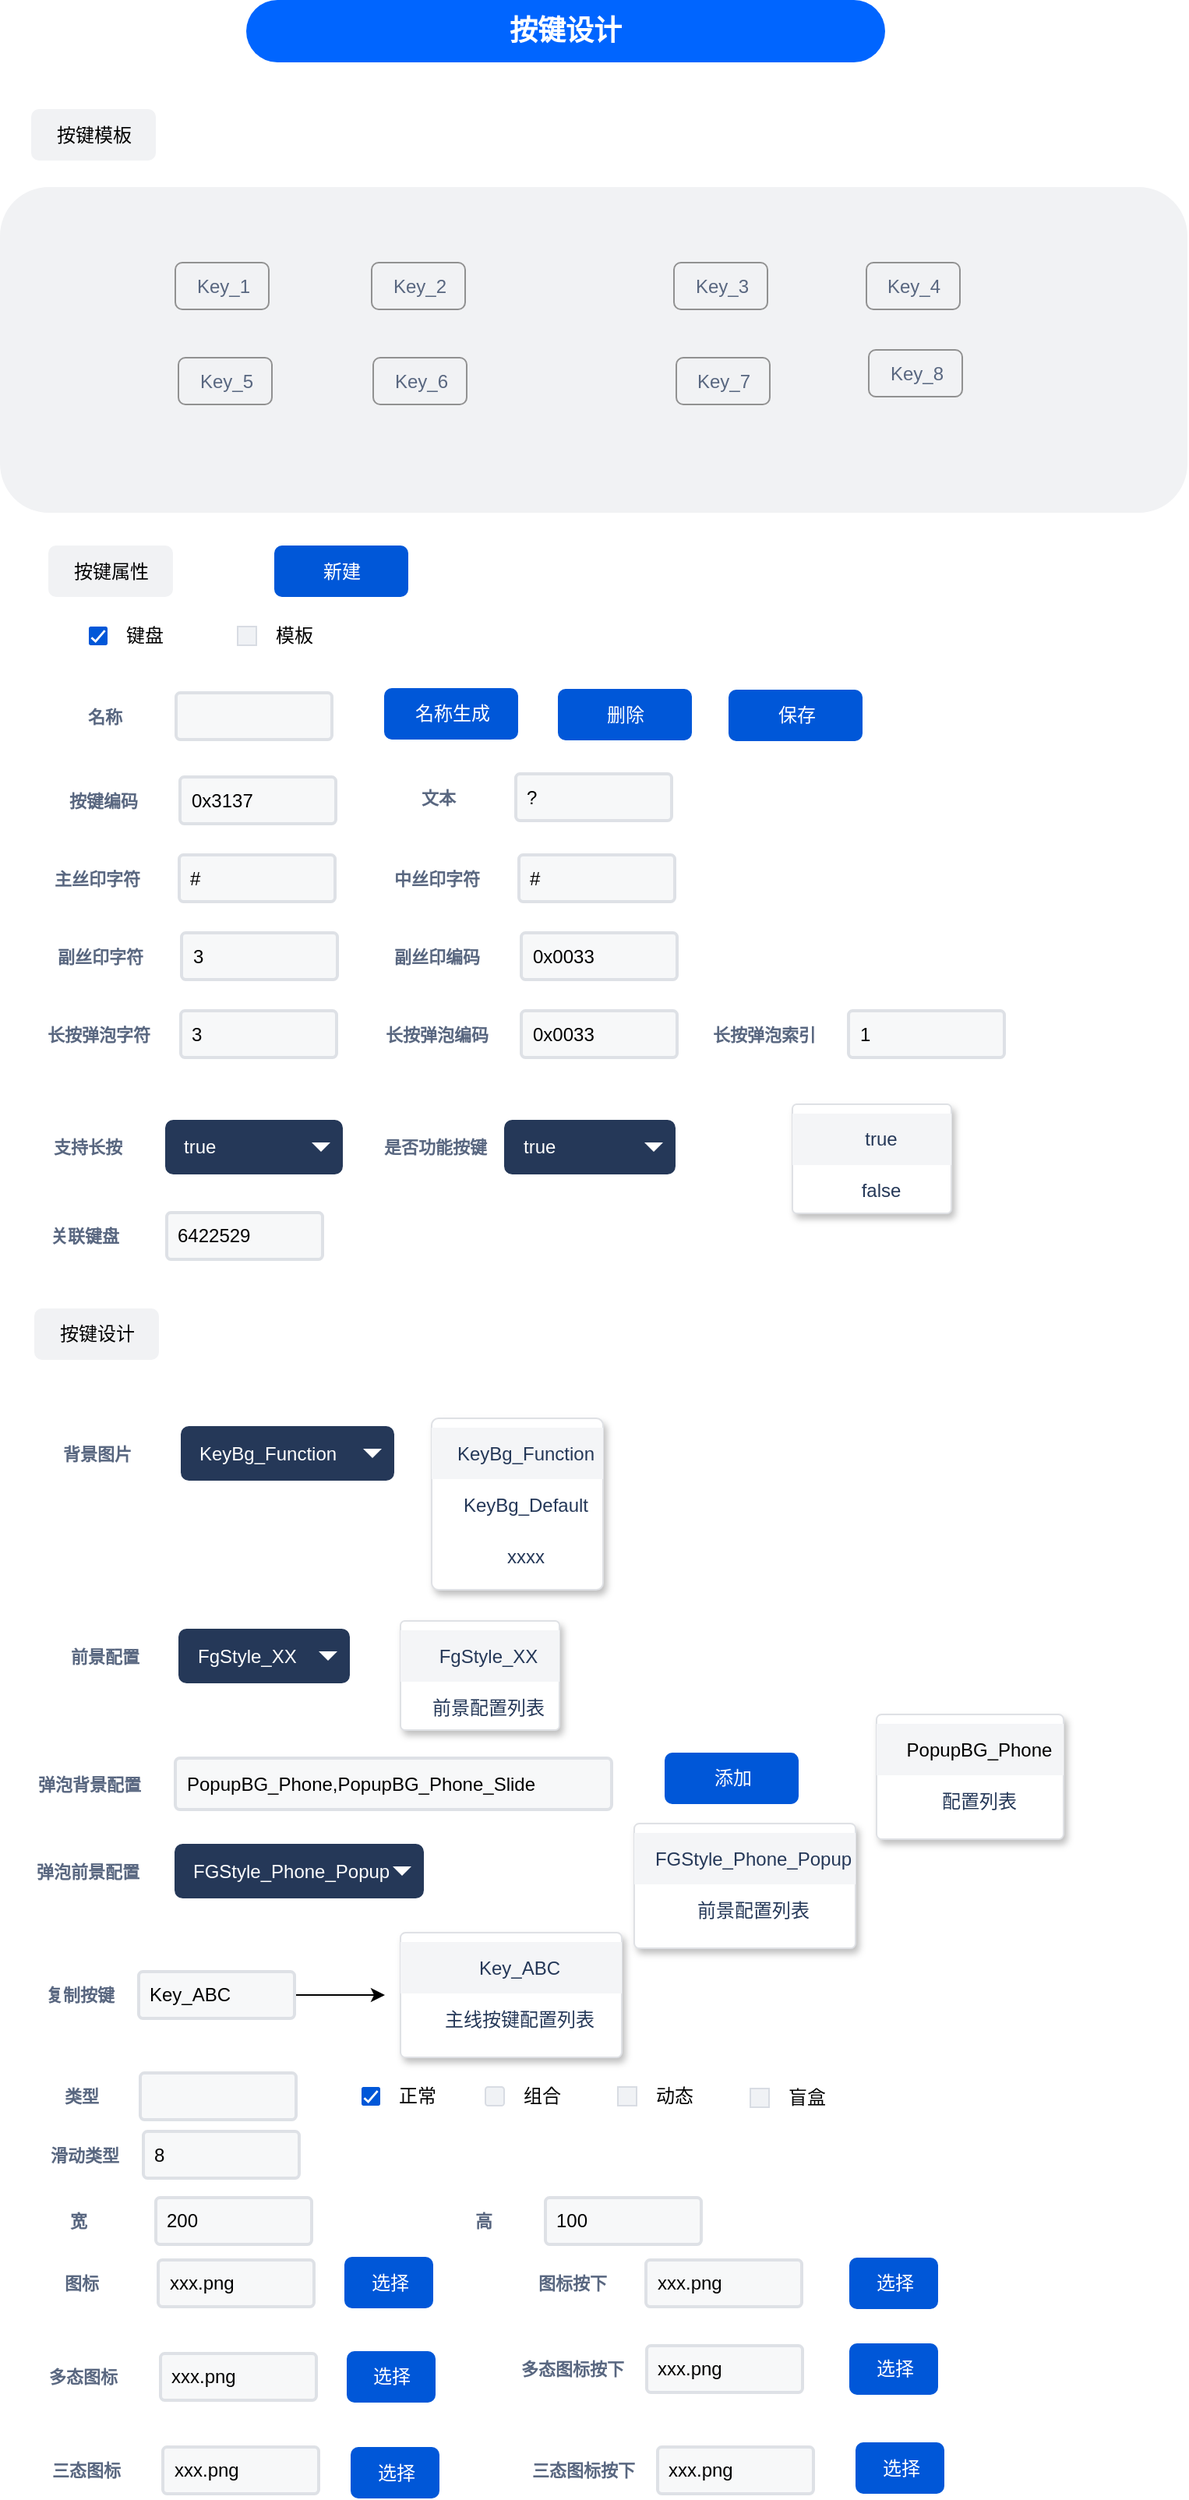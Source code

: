 <mxfile version="12.4.3" type="github" pages="1">
  <diagram id="ZXlHenDcQ8fB9-fCUqQw" name="第 1 页">
    <mxGraphModel dx="1038" dy="572" grid="1" gridSize="10" guides="1" tooltips="1" connect="1" arrows="1" fold="1" page="1" pageScale="1" pageWidth="2339" pageHeight="3300" math="0" shadow="0">
      <root>
        <mxCell id="0"/>
        <mxCell id="1" parent="0"/>
        <mxCell id="dsuj58FTNG9rejuF7BOc-1" value="按键设计" style="rounded=1;fillColor=#0065FF;strokeColor=none;html=1;fontColor=#ffffff;align=center;verticalAlign=middle;whiteSpace=wrap;fontSize=18;fontStyle=1;arcSize=50" parent="1" vertex="1">
          <mxGeometry x="260" y="20" width="410" height="40" as="geometry"/>
        </mxCell>
        <mxCell id="dsuj58FTNG9rejuF7BOc-2" value="名称" style="fillColor=none;strokeColor=none;html=1;fontSize=11;fontStyle=0;align=center;fontColor=#596780;fontStyle=1;fontSize=11" parent="1" vertex="1">
          <mxGeometry x="138.5" y="469.5" width="60" height="20" as="geometry"/>
        </mxCell>
        <mxCell id="dsuj58FTNG9rejuF7BOc-3" value="删除" style="rounded=1;fillColor=#0057D8;align=center;strokeColor=none;html=1;fontColor=#ffffff;fontSize=12" parent="1" vertex="1">
          <mxGeometry x="460" y="462" width="86" height="33" as="geometry"/>
        </mxCell>
        <mxCell id="dsuj58FTNG9rejuF7BOc-4" value="" style="rounded=1;arcSize=9;fillColor=#F7F8F9;align=left;spacingLeft=5;strokeColor=#DEE1E6;html=1;strokeWidth=2;fontSize=12" parent="1" vertex="1">
          <mxGeometry x="215" y="464.5" width="100" height="30" as="geometry"/>
        </mxCell>
        <mxCell id="dsuj58FTNG9rejuF7BOc-5" value="保存" style="rounded=1;fillColor=#0057D8;align=center;strokeColor=none;html=1;fontColor=#ffffff;fontSize=12" parent="1" vertex="1">
          <mxGeometry x="569.5" y="462.5" width="86" height="33" as="geometry"/>
        </mxCell>
        <mxCell id="dsuj58FTNG9rejuF7BOc-6" value="名称生成" style="rounded=1;fillColor=#0057D8;align=center;strokeColor=none;html=1;fontColor=#ffffff;fontSize=12" parent="1" vertex="1">
          <mxGeometry x="348.5" y="461.5" width="86" height="33" as="geometry"/>
        </mxCell>
        <mxCell id="dsuj58FTNG9rejuF7BOc-7" value="类型" style="fillColor=none;strokeColor=none;html=1;fontSize=11;fontStyle=0;align=center;fontColor=#596780;fontStyle=1;fontSize=11" parent="1" vertex="1">
          <mxGeometry x="123.5" y="1355" width="60" height="20" as="geometry"/>
        </mxCell>
        <mxCell id="dsuj58FTNG9rejuF7BOc-8" value="" style="rounded=1;arcSize=9;fillColor=#F7F8F9;align=left;spacingLeft=5;strokeColor=#DEE1E6;html=1;strokeWidth=2;fontSize=12" parent="1" vertex="1">
          <mxGeometry x="192" y="1350" width="100" height="30" as="geometry"/>
        </mxCell>
        <mxCell id="dsuj58FTNG9rejuF7BOc-9" value="正常" style="html=1;shadow=0;dashed=0;shape=mxgraph.atlassian.checkbox_2;fillColor=#0057D8;strokeColor=none;align=left;verticalAlign=middle;fontStyle=0;fontSize=12;labelPosition=right;verticalLabelPosition=middle;spacingLeft=10" parent="1" vertex="1">
          <mxGeometry x="334" y="1359" width="12" height="12" as="geometry"/>
        </mxCell>
        <mxCell id="dsuj58FTNG9rejuF7BOc-10" value="组合" style="rounded=1;fillColor=#F0F2F5;strokeColor=#D8DCE3;align=left;verticalAlign=middle;fontStyle=0;fontSize=12;labelPosition=right;verticalLabelPosition=middle;spacingLeft=10;html=1;shadow=0;dashed=0" parent="1" vertex="1">
          <mxGeometry x="413.5" y="1359" width="12" height="12" as="geometry"/>
        </mxCell>
        <mxCell id="dsuj58FTNG9rejuF7BOc-11" value="动态" style="rounded=1;fillColor=#F0F2F5;strokeColor=#D8DCE3;align=left;verticalAlign=middle;fontStyle=0;fontSize=12;labelPosition=right;verticalLabelPosition=middle;spacingLeft=10;html=1;shadow=0;dashed=0;arcSize=0;" parent="1" vertex="1">
          <mxGeometry x="498.5" y="1359" width="12" height="12" as="geometry"/>
        </mxCell>
        <mxCell id="dsuj58FTNG9rejuF7BOc-12" value="盲盒" style="rounded=1;fillColor=#F0F2F5;strokeColor=#D8DCE3;align=left;verticalAlign=middle;fontStyle=0;fontSize=12;labelPosition=right;verticalLabelPosition=middle;spacingLeft=10;html=1;shadow=0;dashed=0;arcSize=0;" parent="1" vertex="1">
          <mxGeometry x="583.5" y="1360" width="12" height="12" as="geometry"/>
        </mxCell>
        <mxCell id="dsuj58FTNG9rejuF7BOc-13" value="宽" style="fillColor=none;strokeColor=none;html=1;fontSize=11;fontStyle=0;align=center;fontColor=#596780;fontStyle=1;fontSize=11" parent="1" vertex="1">
          <mxGeometry x="122" y="1435" width="60" height="20" as="geometry"/>
        </mxCell>
        <mxCell id="dsuj58FTNG9rejuF7BOc-14" value="200" style="rounded=1;arcSize=9;fillColor=#F7F8F9;align=left;spacingLeft=5;strokeColor=#DEE1E6;html=1;strokeWidth=2;fontSize=12" parent="1" vertex="1">
          <mxGeometry x="202" y="1430" width="100" height="30" as="geometry"/>
        </mxCell>
        <mxCell id="dsuj58FTNG9rejuF7BOc-15" value="高" style="fillColor=none;strokeColor=none;html=1;fontSize=11;fontStyle=0;align=center;fontColor=#596780;fontStyle=1;fontSize=11" parent="1" vertex="1">
          <mxGeometry x="382" y="1435" width="60" height="20" as="geometry"/>
        </mxCell>
        <mxCell id="dsuj58FTNG9rejuF7BOc-16" value="100" style="rounded=1;arcSize=9;fillColor=#F7F8F9;align=left;spacingLeft=5;strokeColor=#DEE1E6;html=1;strokeWidth=2;fontSize=12" parent="1" vertex="1">
          <mxGeometry x="452" y="1430" width="100" height="30" as="geometry"/>
        </mxCell>
        <mxCell id="dsuj58FTNG9rejuF7BOc-17" value="图标" style="fillColor=none;strokeColor=none;html=1;fontSize=11;fontStyle=0;align=center;fontColor=#596780;fontStyle=1;fontSize=11" parent="1" vertex="1">
          <mxGeometry x="123.5" y="1475" width="60" height="20" as="geometry"/>
        </mxCell>
        <mxCell id="dsuj58FTNG9rejuF7BOc-18" value="xxx.png" style="rounded=1;arcSize=9;fillColor=#F7F8F9;align=left;spacingLeft=5;strokeColor=#DEE1E6;html=1;strokeWidth=2;fontSize=12" parent="1" vertex="1">
          <mxGeometry x="203.5" y="1470" width="100" height="30" as="geometry"/>
        </mxCell>
        <mxCell id="dsuj58FTNG9rejuF7BOc-19" value="图标按下" style="fillColor=none;strokeColor=none;html=1;fontSize=11;fontStyle=0;align=center;fontColor=#596780;fontStyle=1;fontSize=11" parent="1" vertex="1">
          <mxGeometry x="438.5" y="1475" width="60" height="20" as="geometry"/>
        </mxCell>
        <mxCell id="dsuj58FTNG9rejuF7BOc-20" value="xxx.png" style="rounded=1;arcSize=9;fillColor=#F7F8F9;align=left;spacingLeft=5;strokeColor=#DEE1E6;html=1;strokeWidth=2;fontSize=12" parent="1" vertex="1">
          <mxGeometry x="516.5" y="1470" width="100" height="30" as="geometry"/>
        </mxCell>
        <mxCell id="dsuj58FTNG9rejuF7BOc-21" value="多态图标" style="fillColor=none;strokeColor=none;html=1;fontSize=11;fontStyle=0;align=center;fontColor=#596780;fontStyle=1;fontSize=11" parent="1" vertex="1">
          <mxGeometry x="125" y="1535" width="60" height="20" as="geometry"/>
        </mxCell>
        <mxCell id="dsuj58FTNG9rejuF7BOc-22" value="xxx.png" style="rounded=1;arcSize=9;fillColor=#F7F8F9;align=left;spacingLeft=5;strokeColor=#DEE1E6;html=1;strokeWidth=2;fontSize=12" parent="1" vertex="1">
          <mxGeometry x="205" y="1530" width="100" height="30" as="geometry"/>
        </mxCell>
        <mxCell id="dsuj58FTNG9rejuF7BOc-23" value="多态图标按下" style="fillColor=none;strokeColor=none;html=1;fontSize=11;fontStyle=0;align=center;fontColor=#596780;fontStyle=1;fontSize=11" parent="1" vertex="1">
          <mxGeometry x="439" y="1530" width="60" height="20" as="geometry"/>
        </mxCell>
        <mxCell id="dsuj58FTNG9rejuF7BOc-24" value="xxx.png" style="rounded=1;arcSize=9;fillColor=#F7F8F9;align=left;spacingLeft=5;strokeColor=#DEE1E6;html=1;strokeWidth=2;fontSize=12" parent="1" vertex="1">
          <mxGeometry x="517" y="1525" width="100" height="30" as="geometry"/>
        </mxCell>
        <mxCell id="dsuj58FTNG9rejuF7BOc-25" value="三态图标" style="fillColor=none;strokeColor=none;html=1;fontSize=11;fontStyle=0;align=center;fontColor=#596780;fontStyle=1;fontSize=11" parent="1" vertex="1">
          <mxGeometry x="126.5" y="1595" width="60" height="20" as="geometry"/>
        </mxCell>
        <mxCell id="dsuj58FTNG9rejuF7BOc-26" value="xxx.png" style="rounded=1;arcSize=9;fillColor=#F7F8F9;align=left;spacingLeft=5;strokeColor=#DEE1E6;html=1;strokeWidth=2;fontSize=12" parent="1" vertex="1">
          <mxGeometry x="206.5" y="1590" width="100" height="30" as="geometry"/>
        </mxCell>
        <mxCell id="dsuj58FTNG9rejuF7BOc-27" value="三态图标按下" style="fillColor=none;strokeColor=none;html=1;fontSize=11;fontStyle=0;align=center;fontColor=#596780;fontStyle=1;fontSize=11" parent="1" vertex="1">
          <mxGeometry x="446" y="1595" width="60" height="20" as="geometry"/>
        </mxCell>
        <mxCell id="dsuj58FTNG9rejuF7BOc-28" value="xxx.png" style="rounded=1;arcSize=9;fillColor=#F7F8F9;align=left;spacingLeft=5;strokeColor=#DEE1E6;html=1;strokeWidth=2;fontSize=12" parent="1" vertex="1">
          <mxGeometry x="524" y="1590" width="100" height="30" as="geometry"/>
        </mxCell>
        <mxCell id="dsuj58FTNG9rejuF7BOc-29" value="背景图片" style="fillColor=none;strokeColor=none;html=1;fontSize=11;fontStyle=0;align=center;fontColor=#596780;fontStyle=1;fontSize=11" parent="1" vertex="1">
          <mxGeometry x="134" y="942.5" width="60" height="20" as="geometry"/>
        </mxCell>
        <mxCell id="dsuj58FTNG9rejuF7BOc-30" value="KeyBg_Function" style="rounded=1;fillColor=#253858;strokeColor=none;html=1;fontColor=#ffffff;align=left;fontSize=12;spacingLeft=10" parent="1" vertex="1">
          <mxGeometry x="218" y="935" width="137" height="35" as="geometry"/>
        </mxCell>
        <mxCell id="dsuj58FTNG9rejuF7BOc-31" value="" style="shape=triangle;direction=south;fillColor=#ffffff;strokeColor=none;html=1" parent="dsuj58FTNG9rejuF7BOc-30" vertex="1">
          <mxGeometry x="1" y="0.5" width="12" height="6" relative="1" as="geometry">
            <mxPoint x="-20" y="-3" as="offset"/>
          </mxGeometry>
        </mxCell>
        <mxCell id="dsuj58FTNG9rejuF7BOc-32" value="" style="rounded=1;fillColor=#ffffff;strokeColor=#DFE1E5;shadow=1;html=1;arcSize=4;align=center;" parent="1" vertex="1">
          <mxGeometry x="379" y="930" width="110" height="110" as="geometry"/>
        </mxCell>
        <mxCell id="dsuj58FTNG9rejuF7BOc-33" value="KeyBg_Function" style="rounded=0;fillColor=#F4F5F7;strokeColor=none;shadow=0;html=1;align=center;fontSize=12;spacingLeft=10;fontColor=#253858;resizeWidth=1" parent="dsuj58FTNG9rejuF7BOc-32" vertex="1">
          <mxGeometry width="110" height="33" relative="1" as="geometry">
            <mxPoint y="6" as="offset"/>
          </mxGeometry>
        </mxCell>
        <mxCell id="dsuj58FTNG9rejuF7BOc-34" value="KeyBg_Default" style="rounded=0;fillColor=none;strokeColor=none;shadow=0;html=1;align=center;fontSize=12;spacingLeft=10;fontColor=#253858;resizeWidth=1" parent="dsuj58FTNG9rejuF7BOc-32" vertex="1">
          <mxGeometry width="110" height="33" relative="1" as="geometry">
            <mxPoint y="39" as="offset"/>
          </mxGeometry>
        </mxCell>
        <mxCell id="dsuj58FTNG9rejuF7BOc-35" value="xxxx" style="rounded=0;fillColor=none;strokeColor=none;shadow=0;html=1;align=center;fontSize=12;spacingLeft=10;fontColor=#253858;resizeWidth=1" parent="dsuj58FTNG9rejuF7BOc-32" vertex="1">
          <mxGeometry width="110" height="33" relative="1" as="geometry">
            <mxPoint y="72" as="offset"/>
          </mxGeometry>
        </mxCell>
        <mxCell id="dsuj58FTNG9rejuF7BOc-36" value="按键编码" style="fillColor=none;strokeColor=none;html=1;fontSize=11;fontStyle=0;align=center;fontColor=#596780;fontStyle=1;fontSize=11" parent="1" vertex="1">
          <mxGeometry x="137.5" y="523.5" width="60" height="20" as="geometry"/>
        </mxCell>
        <mxCell id="dsuj58FTNG9rejuF7BOc-37" value="0x3137" style="rounded=1;arcSize=9;fillColor=#F7F8F9;align=left;spacingLeft=5;strokeColor=#DEE1E6;html=1;strokeWidth=2;fontSize=12" parent="1" vertex="1">
          <mxGeometry x="217.5" y="518.5" width="100" height="30" as="geometry"/>
        </mxCell>
        <mxCell id="dsuj58FTNG9rejuF7BOc-38" value="主丝印字符" style="fillColor=none;strokeColor=none;html=1;fontSize=11;fontStyle=0;align=center;fontColor=#596780;fontStyle=1;fontSize=11" parent="1" vertex="1">
          <mxGeometry x="134" y="573.5" width="60" height="20" as="geometry"/>
        </mxCell>
        <mxCell id="dsuj58FTNG9rejuF7BOc-39" value="#" style="rounded=1;arcSize=9;fillColor=#F7F8F9;align=left;spacingLeft=5;strokeColor=#DEE1E6;html=1;strokeWidth=2;fontSize=12" parent="1" vertex="1">
          <mxGeometry x="217" y="568.5" width="100" height="30" as="geometry"/>
        </mxCell>
        <mxCell id="dsuj58FTNG9rejuF7BOc-40" value="副丝印字符" style="fillColor=none;strokeColor=none;html=1;fontSize=11;fontStyle=0;align=center;fontColor=#596780;fontStyle=1;fontSize=11" parent="1" vertex="1">
          <mxGeometry x="135.5" y="623.5" width="60" height="20" as="geometry"/>
        </mxCell>
        <mxCell id="dsuj58FTNG9rejuF7BOc-41" value="3" style="rounded=1;arcSize=9;fillColor=#F7F8F9;align=left;spacingLeft=5;strokeColor=#DEE1E6;html=1;strokeWidth=2;fontSize=12" parent="1" vertex="1">
          <mxGeometry x="218.5" y="618.5" width="100" height="30" as="geometry"/>
        </mxCell>
        <mxCell id="dsuj58FTNG9rejuF7BOc-42" value="副丝印编码" style="fillColor=none;strokeColor=none;html=1;fontSize=11;fontStyle=0;align=center;fontColor=#596780;fontStyle=1;fontSize=11" parent="1" vertex="1">
          <mxGeometry x="351.5" y="623.5" width="60" height="20" as="geometry"/>
        </mxCell>
        <mxCell id="dsuj58FTNG9rejuF7BOc-43" value="0x0033" style="rounded=1;arcSize=9;fillColor=#F7F8F9;align=left;spacingLeft=5;strokeColor=#DEE1E6;html=1;strokeWidth=2;fontSize=12" parent="1" vertex="1">
          <mxGeometry x="436.5" y="618.5" width="100" height="30" as="geometry"/>
        </mxCell>
        <mxCell id="dsuj58FTNG9rejuF7BOc-44" value="长按弹泡字符" style="fillColor=none;strokeColor=none;html=1;fontSize=11;fontStyle=0;align=center;fontColor=#596780;fontStyle=1;fontSize=11" parent="1" vertex="1">
          <mxGeometry x="135" y="673.5" width="60" height="20" as="geometry"/>
        </mxCell>
        <mxCell id="dsuj58FTNG9rejuF7BOc-45" value="3" style="rounded=1;arcSize=9;fillColor=#F7F8F9;align=left;spacingLeft=5;strokeColor=#DEE1E6;html=1;strokeWidth=2;fontSize=12" parent="1" vertex="1">
          <mxGeometry x="218" y="668.5" width="100" height="30" as="geometry"/>
        </mxCell>
        <mxCell id="dsuj58FTNG9rejuF7BOc-46" value="长按弹泡编码" style="fillColor=none;strokeColor=none;html=1;fontSize=11;fontStyle=0;align=center;fontColor=#596780;fontStyle=1;fontSize=11" parent="1" vertex="1">
          <mxGeometry x="351.5" y="673.5" width="60" height="20" as="geometry"/>
        </mxCell>
        <mxCell id="dsuj58FTNG9rejuF7BOc-47" value="0x0033" style="rounded=1;arcSize=9;fillColor=#F7F8F9;align=left;spacingLeft=5;strokeColor=#DEE1E6;html=1;strokeWidth=2;fontSize=12" parent="1" vertex="1">
          <mxGeometry x="436.5" y="668.5" width="100" height="30" as="geometry"/>
        </mxCell>
        <mxCell id="dsuj58FTNG9rejuF7BOc-48" value="支持长按" style="fillColor=none;strokeColor=none;html=1;fontSize=11;fontStyle=0;align=center;fontColor=#596780;fontStyle=1;fontSize=11" parent="1" vertex="1">
          <mxGeometry x="128" y="746" width="60" height="20" as="geometry"/>
        </mxCell>
        <mxCell id="dsuj58FTNG9rejuF7BOc-49" value="true" style="rounded=1;fillColor=#253858;strokeColor=none;html=1;fontColor=#ffffff;align=left;fontSize=12;spacingLeft=10" parent="1" vertex="1">
          <mxGeometry x="208" y="738.5" width="114" height="35" as="geometry"/>
        </mxCell>
        <mxCell id="dsuj58FTNG9rejuF7BOc-50" value="" style="shape=triangle;direction=south;fillColor=#ffffff;strokeColor=none;html=1" parent="dsuj58FTNG9rejuF7BOc-49" vertex="1">
          <mxGeometry x="1" y="0.5" width="12" height="6" relative="1" as="geometry">
            <mxPoint x="-20" y="-3" as="offset"/>
          </mxGeometry>
        </mxCell>
        <mxCell id="dsuj58FTNG9rejuF7BOc-51" value="" style="rounded=1;fillColor=#ffffff;strokeColor=#DFE1E5;shadow=1;html=1;arcSize=4;align=center;" parent="1" vertex="1">
          <mxGeometry x="610.5" y="728.5" width="102" height="70" as="geometry"/>
        </mxCell>
        <mxCell id="dsuj58FTNG9rejuF7BOc-52" value="true" style="rounded=0;fillColor=#F4F5F7;strokeColor=none;shadow=0;html=1;align=center;fontSize=12;spacingLeft=10;fontColor=#253858;resizeWidth=1" parent="dsuj58FTNG9rejuF7BOc-51" vertex="1">
          <mxGeometry width="102" height="33" relative="1" as="geometry">
            <mxPoint y="6" as="offset"/>
          </mxGeometry>
        </mxCell>
        <mxCell id="dsuj58FTNG9rejuF7BOc-53" value="false" style="rounded=0;fillColor=none;strokeColor=none;shadow=0;html=1;align=center;fontSize=12;spacingLeft=10;fontColor=#253858;resizeWidth=1" parent="dsuj58FTNG9rejuF7BOc-51" vertex="1">
          <mxGeometry width="102" height="33" relative="1" as="geometry">
            <mxPoint y="39" as="offset"/>
          </mxGeometry>
        </mxCell>
        <mxCell id="dsuj58FTNG9rejuF7BOc-54" value="是否功能按键" style="fillColor=none;strokeColor=none;html=1;fontSize=11;fontStyle=0;align=center;fontColor=#596780;fontStyle=1;fontSize=11" parent="1" vertex="1">
          <mxGeometry x="350.5" y="746" width="60" height="20" as="geometry"/>
        </mxCell>
        <mxCell id="dsuj58FTNG9rejuF7BOc-55" value="true" style="rounded=1;fillColor=#253858;strokeColor=none;html=1;fontColor=#ffffff;align=left;fontSize=12;spacingLeft=10" parent="1" vertex="1">
          <mxGeometry x="425.5" y="738.5" width="110" height="35" as="geometry"/>
        </mxCell>
        <mxCell id="dsuj58FTNG9rejuF7BOc-56" value="" style="shape=triangle;direction=south;fillColor=#ffffff;strokeColor=none;html=1" parent="dsuj58FTNG9rejuF7BOc-55" vertex="1">
          <mxGeometry x="1" y="0.5" width="12" height="6" relative="1" as="geometry">
            <mxPoint x="-20" y="-3" as="offset"/>
          </mxGeometry>
        </mxCell>
        <mxCell id="dsuj58FTNG9rejuF7BOc-57" value="前景配置" style="fillColor=none;strokeColor=none;html=1;fontSize=11;fontStyle=0;align=center;fontColor=#596780;fontStyle=1;fontSize=11" parent="1" vertex="1">
          <mxGeometry x="138.5" y="1072.5" width="60" height="20" as="geometry"/>
        </mxCell>
        <mxCell id="dsuj58FTNG9rejuF7BOc-58" value="FgStyle_XX" style="rounded=1;fillColor=#253858;strokeColor=none;html=1;fontColor=#ffffff;align=left;fontSize=12;spacingLeft=10" parent="1" vertex="1">
          <mxGeometry x="216.5" y="1065" width="110" height="35" as="geometry"/>
        </mxCell>
        <mxCell id="dsuj58FTNG9rejuF7BOc-59" value="" style="shape=triangle;direction=south;fillColor=#ffffff;strokeColor=none;html=1" parent="dsuj58FTNG9rejuF7BOc-58" vertex="1">
          <mxGeometry x="1" y="0.5" width="12" height="6" relative="1" as="geometry">
            <mxPoint x="-20" y="-3" as="offset"/>
          </mxGeometry>
        </mxCell>
        <mxCell id="dsuj58FTNG9rejuF7BOc-60" value="" style="rounded=1;fillColor=#ffffff;strokeColor=#DFE1E5;shadow=1;html=1;arcSize=4;align=center;" parent="1" vertex="1">
          <mxGeometry x="359" y="1060" width="102" height="70" as="geometry"/>
        </mxCell>
        <mxCell id="dsuj58FTNG9rejuF7BOc-61" value="FgStyle_XX" style="rounded=0;fillColor=#F4F5F7;strokeColor=none;shadow=0;html=1;align=center;fontSize=12;spacingLeft=10;fontColor=#253858;resizeWidth=1" parent="dsuj58FTNG9rejuF7BOc-60" vertex="1">
          <mxGeometry width="102" height="33" relative="1" as="geometry">
            <mxPoint y="6" as="offset"/>
          </mxGeometry>
        </mxCell>
        <mxCell id="dsuj58FTNG9rejuF7BOc-62" value="前景配置列表" style="rounded=0;fillColor=none;strokeColor=none;shadow=0;html=1;align=center;fontSize=12;spacingLeft=10;fontColor=#253858;resizeWidth=1" parent="dsuj58FTNG9rejuF7BOc-60" vertex="1">
          <mxGeometry width="102" height="33" relative="1" as="geometry">
            <mxPoint y="39" as="offset"/>
          </mxGeometry>
        </mxCell>
        <mxCell id="dsuj58FTNG9rejuF7BOc-63" value="弹泡背景配置" style="fillColor=none;strokeColor=none;html=1;fontSize=11;fontStyle=0;align=center;fontColor=#596780;fontStyle=1;fontSize=11" parent="1" vertex="1">
          <mxGeometry x="129" y="1154.5" width="60" height="20" as="geometry"/>
        </mxCell>
        <mxCell id="dsuj58FTNG9rejuF7BOc-64" value="" style="rounded=1;fillColor=#ffffff;strokeColor=#DFE1E5;shadow=1;html=1;arcSize=4;align=center;" parent="1" vertex="1">
          <mxGeometry x="664.5" y="1120" width="120" height="80" as="geometry"/>
        </mxCell>
        <mxCell id="dsuj58FTNG9rejuF7BOc-65" value="&lt;span style=&quot;color: rgb(0 , 0 , 0) ; text-align: left&quot;&gt;PopupBG_Phone&lt;/span&gt;" style="rounded=0;fillColor=#F4F5F7;strokeColor=none;shadow=0;html=1;align=center;fontSize=12;spacingLeft=10;fontColor=#253858;resizeWidth=1" parent="dsuj58FTNG9rejuF7BOc-64" vertex="1">
          <mxGeometry width="120" height="33" relative="1" as="geometry">
            <mxPoint y="6" as="offset"/>
          </mxGeometry>
        </mxCell>
        <mxCell id="dsuj58FTNG9rejuF7BOc-66" value="配置列表" style="rounded=0;fillColor=none;strokeColor=none;shadow=0;html=1;align=center;fontSize=12;spacingLeft=10;fontColor=#253858;resizeWidth=1" parent="dsuj58FTNG9rejuF7BOc-64" vertex="1">
          <mxGeometry width="120" height="33" relative="1" as="geometry">
            <mxPoint y="39" as="offset"/>
          </mxGeometry>
        </mxCell>
        <mxCell id="dsuj58FTNG9rejuF7BOc-67" value="弹泡前景配置" style="fillColor=none;strokeColor=none;html=1;fontSize=11;fontStyle=0;align=center;fontColor=#596780;fontStyle=1;fontSize=11" parent="1" vertex="1">
          <mxGeometry x="128" y="1210.5" width="60" height="20" as="geometry"/>
        </mxCell>
        <mxCell id="dsuj58FTNG9rejuF7BOc-68" value="FGStyle_Phone_Popup" style="rounded=1;fillColor=#253858;strokeColor=none;html=1;fontColor=#ffffff;align=left;fontSize=12;spacingLeft=10" parent="1" vertex="1">
          <mxGeometry x="214" y="1203" width="160" height="35" as="geometry"/>
        </mxCell>
        <mxCell id="dsuj58FTNG9rejuF7BOc-69" value="" style="shape=triangle;direction=south;fillColor=#ffffff;strokeColor=none;html=1" parent="dsuj58FTNG9rejuF7BOc-68" vertex="1">
          <mxGeometry x="1" y="0.5" width="12" height="6" relative="1" as="geometry">
            <mxPoint x="-20" y="-3" as="offset"/>
          </mxGeometry>
        </mxCell>
        <mxCell id="dsuj58FTNG9rejuF7BOc-70" value="" style="rounded=1;fillColor=#ffffff;strokeColor=#DFE1E5;shadow=1;html=1;arcSize=4;align=center;" parent="1" vertex="1">
          <mxGeometry x="509" y="1190" width="142" height="80" as="geometry"/>
        </mxCell>
        <mxCell id="dsuj58FTNG9rejuF7BOc-71" value="FGStyle_Phone_Popup" style="rounded=0;fillColor=#F4F5F7;strokeColor=none;shadow=0;html=1;align=center;fontSize=12;spacingLeft=10;fontColor=#253858;resizeWidth=1" parent="dsuj58FTNG9rejuF7BOc-70" vertex="1">
          <mxGeometry width="142" height="33" relative="1" as="geometry">
            <mxPoint y="6" as="offset"/>
          </mxGeometry>
        </mxCell>
        <mxCell id="dsuj58FTNG9rejuF7BOc-72" value="前景配置列表" style="rounded=0;fillColor=none;strokeColor=none;shadow=0;html=1;align=center;fontSize=12;spacingLeft=10;fontColor=#253858;resizeWidth=1" parent="dsuj58FTNG9rejuF7BOc-70" vertex="1">
          <mxGeometry width="142" height="33" relative="1" as="geometry">
            <mxPoint y="39" as="offset"/>
          </mxGeometry>
        </mxCell>
        <mxCell id="dsuj58FTNG9rejuF7BOc-73" value="PopupBG_Phone,PopupBG_Phone_Slide" style="rounded=1;arcSize=9;fillColor=#F7F8F9;align=left;spacingLeft=5;strokeColor=#DEE1E6;html=1;strokeWidth=2;fontSize=12" parent="1" vertex="1">
          <mxGeometry x="214.5" y="1148" width="280" height="33" as="geometry"/>
        </mxCell>
        <mxCell id="dsuj58FTNG9rejuF7BOc-74" value="添加" style="rounded=1;fillColor=#0057D8;align=center;strokeColor=none;html=1;fontColor=#ffffff;fontSize=12" parent="1" vertex="1">
          <mxGeometry x="528.5" y="1144.5" width="86" height="33" as="geometry"/>
        </mxCell>
        <mxCell id="dsuj58FTNG9rejuF7BOc-75" value="复制按键" style="fillColor=none;strokeColor=none;html=1;fontSize=11;fontStyle=0;align=center;fontColor=#596780;fontStyle=1;fontSize=11" parent="1" vertex="1">
          <mxGeometry x="122.5" y="1290" width="60" height="20" as="geometry"/>
        </mxCell>
        <mxCell id="dsuj58FTNG9rejuF7BOc-76" style="edgeStyle=orthogonalEdgeStyle;rounded=0;orthogonalLoop=1;jettySize=auto;html=1;" parent="1" source="dsuj58FTNG9rejuF7BOc-77" edge="1">
          <mxGeometry relative="1" as="geometry">
            <mxPoint x="349" y="1300" as="targetPoint"/>
          </mxGeometry>
        </mxCell>
        <mxCell id="dsuj58FTNG9rejuF7BOc-77" value="Key_ABC" style="rounded=1;arcSize=9;fillColor=#F7F8F9;align=left;spacingLeft=5;strokeColor=#DEE1E6;html=1;strokeWidth=2;fontSize=12" parent="1" vertex="1">
          <mxGeometry x="191" y="1285" width="100" height="30" as="geometry"/>
        </mxCell>
        <mxCell id="dsuj58FTNG9rejuF7BOc-78" value="" style="rounded=1;fillColor=#ffffff;strokeColor=#DFE1E5;shadow=1;html=1;arcSize=4;align=center;" parent="1" vertex="1">
          <mxGeometry x="359" y="1260" width="142" height="80" as="geometry"/>
        </mxCell>
        <mxCell id="dsuj58FTNG9rejuF7BOc-79" value="Key_ABC" style="rounded=0;fillColor=#F4F5F7;strokeColor=none;shadow=0;html=1;align=center;fontSize=12;spacingLeft=10;fontColor=#253858;resizeWidth=1" parent="dsuj58FTNG9rejuF7BOc-78" vertex="1">
          <mxGeometry width="142" height="33" relative="1" as="geometry">
            <mxPoint y="6" as="offset"/>
          </mxGeometry>
        </mxCell>
        <mxCell id="dsuj58FTNG9rejuF7BOc-80" value="主线按键配置列表" style="rounded=0;fillColor=none;strokeColor=none;shadow=0;html=1;align=center;fontSize=12;spacingLeft=10;fontColor=#253858;resizeWidth=1" parent="dsuj58FTNG9rejuF7BOc-78" vertex="1">
          <mxGeometry width="142" height="33" relative="1" as="geometry">
            <mxPoint y="39" as="offset"/>
          </mxGeometry>
        </mxCell>
        <mxCell id="dsuj58FTNG9rejuF7BOc-81" value="滑动类型" style="fillColor=none;strokeColor=none;html=1;fontSize=11;fontStyle=0;align=center;fontColor=#596780;fontStyle=1;fontSize=11" parent="1" vertex="1">
          <mxGeometry x="125.5" y="1392.5" width="60" height="20" as="geometry"/>
        </mxCell>
        <mxCell id="dsuj58FTNG9rejuF7BOc-82" value="8" style="rounded=1;arcSize=9;fillColor=#F7F8F9;align=left;spacingLeft=5;strokeColor=#DEE1E6;html=1;strokeWidth=2;fontSize=12" parent="1" vertex="1">
          <mxGeometry x="194" y="1387.5" width="100" height="30" as="geometry"/>
        </mxCell>
        <mxCell id="dsuj58FTNG9rejuF7BOc-83" value="长按弹泡索引" style="fillColor=none;strokeColor=none;html=1;fontSize=11;fontStyle=0;align=center;fontColor=#596780;fontStyle=1;fontSize=11" parent="1" vertex="1">
          <mxGeometry x="561.5" y="673.5" width="60" height="20" as="geometry"/>
        </mxCell>
        <mxCell id="dsuj58FTNG9rejuF7BOc-84" value="1" style="rounded=1;arcSize=9;fillColor=#F7F8F9;align=left;spacingLeft=5;strokeColor=#DEE1E6;html=1;strokeWidth=2;fontSize=12" parent="1" vertex="1">
          <mxGeometry x="646.5" y="668.5" width="100" height="30" as="geometry"/>
        </mxCell>
        <mxCell id="dsuj58FTNG9rejuF7BOc-85" value="中丝印字符" style="fillColor=none;strokeColor=none;html=1;fontSize=11;fontStyle=0;align=center;fontColor=#596780;fontStyle=1;fontSize=11" parent="1" vertex="1">
          <mxGeometry x="352" y="573.5" width="60" height="20" as="geometry"/>
        </mxCell>
        <mxCell id="dsuj58FTNG9rejuF7BOc-86" value="#" style="rounded=1;arcSize=9;fillColor=#F7F8F9;align=left;spacingLeft=5;strokeColor=#DEE1E6;html=1;strokeWidth=2;fontSize=12" parent="1" vertex="1">
          <mxGeometry x="435" y="568.5" width="100" height="30" as="geometry"/>
        </mxCell>
        <mxCell id="dsuj58FTNG9rejuF7BOc-87" value="文本" style="fillColor=none;strokeColor=none;html=1;fontSize=11;fontStyle=0;align=center;fontColor=#596780;fontStyle=1;fontSize=11" parent="1" vertex="1">
          <mxGeometry x="353" y="521.5" width="60" height="20" as="geometry"/>
        </mxCell>
        <mxCell id="dsuj58FTNG9rejuF7BOc-88" value="?" style="rounded=1;arcSize=9;fillColor=#F7F8F9;align=left;spacingLeft=5;strokeColor=#DEE1E6;html=1;strokeWidth=2;fontSize=12" parent="1" vertex="1">
          <mxGeometry x="433" y="516.5" width="100" height="30" as="geometry"/>
        </mxCell>
        <mxCell id="dsuj58FTNG9rejuF7BOc-89" value="&lt;span style=&quot;color: rgb(0 , 0 , 0)&quot;&gt;按键属性&lt;/span&gt;" style="rounded=1;align=center;fillColor=#F1F2F4;strokeColor=none;html=1;fontColor=#596780;fontSize=12" parent="1" vertex="1">
          <mxGeometry x="133" y="370" width="80" height="33" as="geometry"/>
        </mxCell>
        <mxCell id="dsuj58FTNG9rejuF7BOc-90" value="&lt;span style=&quot;color: rgb(0 , 0 , 0)&quot;&gt;按键设计&lt;/span&gt;" style="rounded=1;align=center;fillColor=#F1F2F4;strokeColor=none;html=1;fontColor=#596780;fontSize=12" parent="1" vertex="1">
          <mxGeometry x="124" y="859.5" width="80" height="33" as="geometry"/>
        </mxCell>
        <mxCell id="dsuj58FTNG9rejuF7BOc-91" value="选择" style="rounded=1;fillColor=#0057D8;align=center;strokeColor=none;html=1;fontColor=#ffffff;fontSize=12" parent="1" vertex="1">
          <mxGeometry x="323" y="1468" width="57" height="33" as="geometry"/>
        </mxCell>
        <mxCell id="dsuj58FTNG9rejuF7BOc-92" value="选择" style="rounded=1;fillColor=#0057D8;align=center;strokeColor=none;html=1;fontColor=#ffffff;fontSize=12" parent="1" vertex="1">
          <mxGeometry x="647" y="1468.5" width="57" height="33" as="geometry"/>
        </mxCell>
        <mxCell id="dsuj58FTNG9rejuF7BOc-93" value="选择" style="rounded=1;fillColor=#0057D8;align=center;strokeColor=none;html=1;fontColor=#ffffff;fontSize=12" parent="1" vertex="1">
          <mxGeometry x="324.5" y="1528.5" width="57" height="33" as="geometry"/>
        </mxCell>
        <mxCell id="dsuj58FTNG9rejuF7BOc-94" value="选择" style="rounded=1;fillColor=#0057D8;align=center;strokeColor=none;html=1;fontColor=#ffffff;fontSize=12" parent="1" vertex="1">
          <mxGeometry x="647" y="1523.5" width="57" height="33" as="geometry"/>
        </mxCell>
        <mxCell id="dsuj58FTNG9rejuF7BOc-95" value="选择" style="rounded=1;fillColor=#0057D8;align=center;strokeColor=none;html=1;fontColor=#ffffff;fontSize=12" parent="1" vertex="1">
          <mxGeometry x="327" y="1590" width="57" height="33" as="geometry"/>
        </mxCell>
        <mxCell id="dsuj58FTNG9rejuF7BOc-96" value="选择" style="rounded=1;fillColor=#0057D8;align=center;strokeColor=none;html=1;fontColor=#ffffff;fontSize=12" parent="1" vertex="1">
          <mxGeometry x="651" y="1587" width="57" height="33" as="geometry"/>
        </mxCell>
        <mxCell id="dsuj58FTNG9rejuF7BOc-97" value="关联键盘" style="fillColor=none;strokeColor=none;html=1;fontSize=11;fontStyle=0;align=center;fontColor=#596780;fontStyle=1;fontSize=11" parent="1" vertex="1">
          <mxGeometry x="126" y="803" width="60" height="20" as="geometry"/>
        </mxCell>
        <mxCell id="dsuj58FTNG9rejuF7BOc-98" value="6422529" style="rounded=1;arcSize=9;fillColor=#F7F8F9;align=left;spacingLeft=5;strokeColor=#DEE1E6;html=1;strokeWidth=2;fontSize=12" parent="1" vertex="1">
          <mxGeometry x="209" y="798" width="100" height="30" as="geometry"/>
        </mxCell>
        <mxCell id="dsuj58FTNG9rejuF7BOc-99" value="键盘" style="html=1;shadow=0;dashed=0;shape=mxgraph.atlassian.checkbox_2;fillColor=#0057D8;strokeColor=none;align=left;verticalAlign=middle;fontStyle=0;fontSize=12;labelPosition=right;verticalLabelPosition=middle;spacingLeft=10" parent="1" vertex="1">
          <mxGeometry x="159" y="422" width="12" height="12" as="geometry"/>
        </mxCell>
        <mxCell id="dsuj58FTNG9rejuF7BOc-100" value="模板" style="rounded=1;fillColor=#F0F2F5;strokeColor=#D8DCE3;align=left;verticalAlign=middle;fontStyle=0;fontSize=12;labelPosition=right;verticalLabelPosition=middle;spacingLeft=10;html=1;shadow=0;dashed=0;arcSize=0;" parent="1" vertex="1">
          <mxGeometry x="254.5" y="422" width="12" height="12" as="geometry"/>
        </mxCell>
        <mxCell id="dsuj58FTNG9rejuF7BOc-101" value="新建" style="rounded=1;fillColor=#0057D8;align=center;strokeColor=none;html=1;fontColor=#ffffff;fontSize=12" parent="1" vertex="1">
          <mxGeometry x="278" y="370" width="86" height="33" as="geometry"/>
        </mxCell>
        <mxCell id="dsuj58FTNG9rejuF7BOc-102" value="" style="rounded=1;align=center;fillColor=#F1F2F4;strokeColor=none;html=1;fontColor=#596780;fontSize=12" parent="1" vertex="1">
          <mxGeometry x="102" y="140" width="762" height="209" as="geometry"/>
        </mxCell>
        <mxCell id="dsuj58FTNG9rejuF7BOc-106" value="Key_5" style="rounded=1;align=center;fillColor=#F1F2F4;strokeColor=#919191;html=1;fontColor=#596780;fontSize=12" parent="1" vertex="1">
          <mxGeometry x="216.5" y="249.5" width="60" height="30" as="geometry"/>
        </mxCell>
        <mxCell id="dsuj58FTNG9rejuF7BOc-107" value="Key_6" style="rounded=1;align=center;fillColor=#F1F2F4;strokeColor=#919191;html=1;fontColor=#596780;fontSize=12" parent="1" vertex="1">
          <mxGeometry x="341.5" y="249.5" width="60" height="30" as="geometry"/>
        </mxCell>
        <mxCell id="dsuj58FTNG9rejuF7BOc-108" value="Key_7" style="rounded=1;align=center;fillColor=#F1F2F4;strokeColor=#919191;html=1;fontColor=#596780;fontSize=12" parent="1" vertex="1">
          <mxGeometry x="536" y="249.5" width="60" height="30" as="geometry"/>
        </mxCell>
        <mxCell id="dsuj58FTNG9rejuF7BOc-109" value="Key_8" style="rounded=1;align=center;fillColor=#F1F2F4;strokeColor=#919191;html=1;fontColor=#596780;fontSize=12" parent="1" vertex="1">
          <mxGeometry x="659.5" y="244.5" width="60" height="30" as="geometry"/>
        </mxCell>
        <mxCell id="dsuj58FTNG9rejuF7BOc-110" value="Key_1" style="rounded=1;align=center;fillColor=#F1F2F4;strokeColor=#919191;html=1;fontColor=#596780;fontSize=12" parent="1" vertex="1">
          <mxGeometry x="214.5" y="188.5" width="60" height="30" as="geometry"/>
        </mxCell>
        <mxCell id="dsuj58FTNG9rejuF7BOc-111" value="Key_2" style="rounded=1;align=center;fillColor=#F1F2F4;strokeColor=#919191;html=1;fontColor=#596780;fontSize=12" parent="1" vertex="1">
          <mxGeometry x="340.5" y="188.5" width="60" height="30" as="geometry"/>
        </mxCell>
        <mxCell id="dsuj58FTNG9rejuF7BOc-112" value="Key_3" style="rounded=1;align=center;fillColor=#F1F2F4;strokeColor=#919191;html=1;fontColor=#596780;fontSize=12" parent="1" vertex="1">
          <mxGeometry x="534.5" y="188.5" width="60" height="30" as="geometry"/>
        </mxCell>
        <mxCell id="dsuj58FTNG9rejuF7BOc-113" value="Key_4" style="rounded=1;align=center;fillColor=#F1F2F4;strokeColor=#919191;html=1;fontColor=#596780;fontSize=12" parent="1" vertex="1">
          <mxGeometry x="658" y="188.5" width="60" height="30" as="geometry"/>
        </mxCell>
        <mxCell id="dsuj58FTNG9rejuF7BOc-114" value="&lt;span style=&quot;color: rgb(0 , 0 , 0)&quot;&gt;按键模板&lt;/span&gt;" style="rounded=1;align=center;fillColor=#F1F2F4;strokeColor=none;html=1;fontColor=#596780;fontSize=12" parent="1" vertex="1">
          <mxGeometry x="122" y="90" width="80" height="33" as="geometry"/>
        </mxCell>
      </root>
    </mxGraphModel>
  </diagram>
</mxfile>
